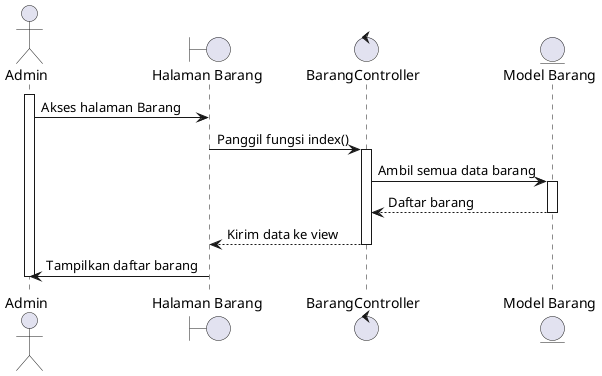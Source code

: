 @startuml
actor Admin

boundary "Halaman Barang" as ProductPage
control "BarangController" as Controller
entity "Model Barang" as ProductModel

activate Admin
Admin -> ProductPage: Akses halaman Barang
ProductPage -> Controller: Panggil fungsi index()
activate Controller

Controller -> ProductModel: Ambil semua data barang
activate ProductModel
ProductModel --> Controller: Daftar barang
deactivate ProductModel

Controller --> ProductPage: Kirim data ke view
deactivate Controller

ProductPage -> Admin: Tampilkan daftar barang
deactivate Admin

@enduml